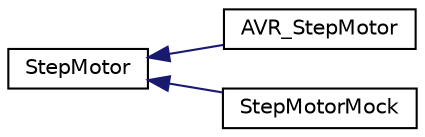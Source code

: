 digraph "Graphical Class Hierarchy"
{
  edge [fontname="Helvetica",fontsize="10",labelfontname="Helvetica",labelfontsize="10"];
  node [fontname="Helvetica",fontsize="10",shape=record];
  rankdir="LR";
  Node0 [label="StepMotor",height=0.2,width=0.4,color="black", fillcolor="white", style="filled",URL="$classStepMotor.html"];
  Node0 -> Node1 [dir="back",color="midnightblue",fontsize="10",style="solid",fontname="Helvetica"];
  Node1 [label="AVR_StepMotor",height=0.2,width=0.4,color="black", fillcolor="white", style="filled",URL="$classAVR__StepMotor.html"];
  Node0 -> Node2 [dir="back",color="midnightblue",fontsize="10",style="solid",fontname="Helvetica"];
  Node2 [label="StepMotorMock",height=0.2,width=0.4,color="black", fillcolor="white", style="filled",URL="$classStepMotorMock.html"];
}
